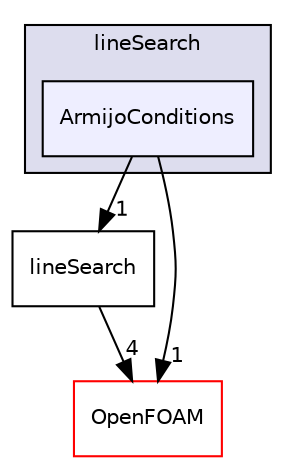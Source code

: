 digraph "src/optimisation/adjointOptimisation/adjoint/optimisation/lineSearch/ArmijoConditions" {
  bgcolor=transparent;
  compound=true
  node [ fontsize="10", fontname="Helvetica"];
  edge [ labelfontsize="10", labelfontname="Helvetica"];
  subgraph clusterdir_94bdc59c3d8ff9322af9116bfe52aa58 {
    graph [ bgcolor="#ddddee", pencolor="black", label="lineSearch" fontname="Helvetica", fontsize="10", URL="dir_94bdc59c3d8ff9322af9116bfe52aa58.html"]
  dir_4dffc1b6af1a09e1eced6ab2696a8e5d [shape=box, label="ArmijoConditions", style="filled", fillcolor="#eeeeff", pencolor="black", URL="dir_4dffc1b6af1a09e1eced6ab2696a8e5d.html"];
  }
  dir_a83d18dc4e5d35da582006b9d966974f [shape=box label="lineSearch" URL="dir_a83d18dc4e5d35da582006b9d966974f.html"];
  dir_c5473ff19b20e6ec4dfe5c310b3778a8 [shape=box label="OpenFOAM" color="red" URL="dir_c5473ff19b20e6ec4dfe5c310b3778a8.html"];
  dir_a83d18dc4e5d35da582006b9d966974f->dir_c5473ff19b20e6ec4dfe5c310b3778a8 [headlabel="4", labeldistance=1.5 headhref="dir_002853_002151.html"];
  dir_4dffc1b6af1a09e1eced6ab2696a8e5d->dir_a83d18dc4e5d35da582006b9d966974f [headlabel="1", labeldistance=1.5 headhref="dir_002852_002853.html"];
  dir_4dffc1b6af1a09e1eced6ab2696a8e5d->dir_c5473ff19b20e6ec4dfe5c310b3778a8 [headlabel="1", labeldistance=1.5 headhref="dir_002852_002151.html"];
}
